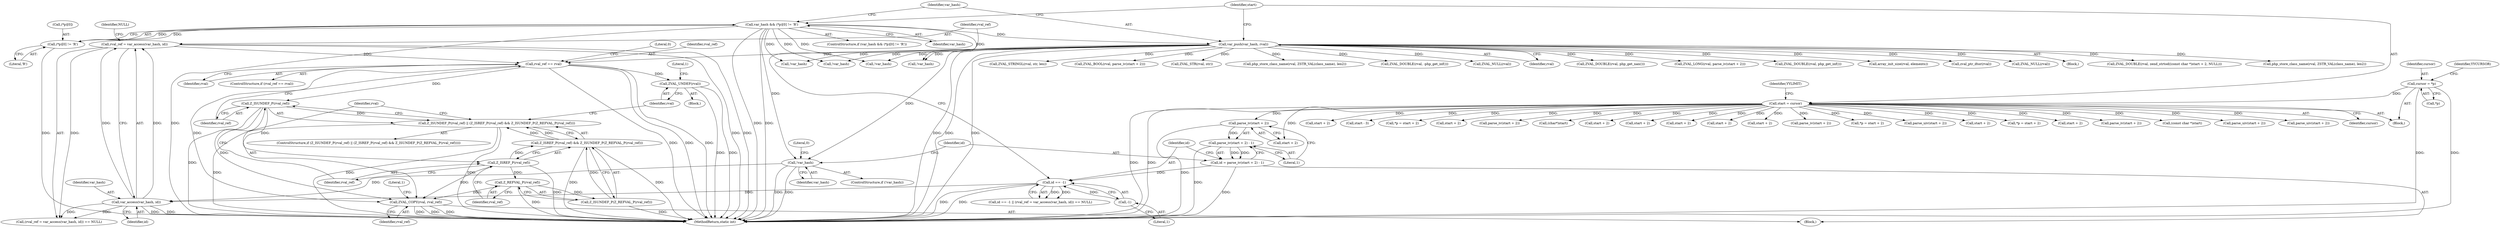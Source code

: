 digraph "0_php-src_20ce2fe8e3c211a42fee05a461a5881be9a8790e?w=1@pointer" {
"1002255" [label="(Call,rval_ref == rval)"];
"1002245" [label="(Call,rval_ref = var_access(var_hash, id))"];
"1002247" [label="(Call,var_access(var_hash, id))"];
"1002226" [label="(Call,!var_hash)"];
"1000141" [label="(Call,var_push(var_hash, rval))"];
"1000132" [label="(Call,var_hash && (*p)[0] != 'R')"];
"1000134" [label="(Call,(*p)[0] != 'R')"];
"1002240" [label="(Call,id == -1)"];
"1002230" [label="(Call,id = parse_iv(start + 2) - 1)"];
"1002232" [label="(Call,parse_iv(start + 2) - 1)"];
"1002233" [label="(Call,parse_iv(start + 2))"];
"1000144" [label="(Call,start = cursor)"];
"1000120" [label="(Call,cursor = *p)"];
"1002242" [label="(Call,-1)"];
"1002263" [label="(Call,Z_ISUNDEF_P(rval_ref))"];
"1002262" [label="(Call,Z_ISUNDEF_P(rval_ref) || (Z_ISREF_P(rval_ref) && Z_ISUNDEF_P(Z_REFVAL_P(rval_ref))))"];
"1002266" [label="(Call,Z_ISREF_P(rval_ref))"];
"1002265" [label="(Call,Z_ISREF_P(rval_ref) && Z_ISUNDEF_P(Z_REFVAL_P(rval_ref)))"];
"1002269" [label="(Call,Z_REFVAL_P(rval_ref))"];
"1002268" [label="(Call,Z_ISUNDEF_P(Z_REFVAL_P(rval_ref)))"];
"1002276" [label="(Call,ZVAL_COPY(rval, rval_ref))"];
"1002272" [label="(Call,ZVAL_UNDEF(rval))"];
"1001907" [label="(Call,ZVAL_NULL(rval))"];
"1002375" [label="(Call,parse_iv(start + 2))"];
"1002226" [label="(Call,!var_hash)"];
"1000142" [label="(Identifier,var_hash)"];
"1000140" [label="(Block,)"];
"1001649" [label="(Call,ZVAL_DOUBLE(rval, zend_strtod((const char *)start + 2, NULL)))"];
"1001864" [label="(Call,(char*)start)"];
"1000153" [label="(Identifier,YYLIMIT)"];
"1002267" [label="(Identifier,rval_ref)"];
"1000800" [label="(Call,php_store_class_name(rval, ZSTR_VAL(class_name), len2))"];
"1002275" [label="(Literal,1)"];
"1001295" [label="(Call,start + 2)"];
"1000111" [label="(Block,)"];
"1001146" [label="(Call,start + 2)"];
"1002122" [label="(Call,start + 2)"];
"1001359" [label="(Call,ZVAL_STRINGL(rval, str, len))"];
"1002119" [label="(Call,ZVAL_BOOL(rval, parse_iv(start + 2)))"];
"1002245" [label="(Call,rval_ref = var_access(var_hash, id))"];
"1000145" [label="(Identifier,start)"];
"1000905" [label="(Call,!var_hash)"];
"1002376" [label="(Call,start + 2)"];
"1002247" [label="(Call,var_access(var_hash, id))"];
"1000488" [label="(Call,start + 2)"];
"1000121" [label="(Identifier,cursor)"];
"1002231" [label="(Identifier,id)"];
"1002243" [label="(Literal,1)"];
"1002244" [label="(Call,(rval_ref = var_access(var_hash, id)) == NULL)"];
"1002225" [label="(ControlStructure,if (!var_hash))"];
"1000141" [label="(Call,var_push(var_hash, rval))"];
"1002262" [label="(Call,Z_ISUNDEF_P(rval_ref) || (Z_ISREF_P(rval_ref) && Z_ISUNDEF_P(Z_REFVAL_P(rval_ref))))"];
"1002368" [label="(Call,!var_hash)"];
"1001203" [label="(Call,ZVAL_STR(rval, str))"];
"1000135" [label="(Call,(*p)[0])"];
"1002432" [label="(MethodReturn,static int)"];
"1000783" [label="(Call,php_store_class_name(rval, ZSTR_VAL(class_name), len2))"];
"1002242" [label="(Call,-1)"];
"1002230" [label="(Call,id = parse_iv(start + 2) - 1)"];
"1000999" [label="(Call,parse_iv(start + 2))"];
"1002239" [label="(Call,id == -1 || (rval_ref = var_access(var_hash, id)) == NULL)"];
"1002249" [label="(Identifier,id)"];
"1001008" [label="(Call,!var_hash)"];
"1000134" [label="(Call,(*p)[0] != 'R')"];
"1002269" [label="(Call,Z_REFVAL_P(rval_ref))"];
"1002233" [label="(Call,parse_iv(start + 2))"];
"1000470" [label="(Call,!var_hash)"];
"1000126" [label="(Identifier,YYCURSOR)"];
"1001308" [label="(Call,*p = start + 2)"];
"1001901" [label="(Call,ZVAL_DOUBLE(rval, -php_get_inf()))"];
"1001129" [label="(Call,parse_uiv(start + 2))"];
"1000132" [label="(Call,var_hash && (*p)[0] != 'R')"];
"1002135" [label="(Call,ZVAL_NULL(rval))"];
"1002246" [label="(Identifier,rval_ref)"];
"1001130" [label="(Call,start + 2)"];
"1000143" [label="(Identifier,rval)"];
"1002254" [label="(ControlStructure,if (rval_ref == rval))"];
"1002272" [label="(Call,ZVAL_UNDEF(rval))"];
"1002257" [label="(Identifier,rval)"];
"1002250" [label="(Identifier,NULL)"];
"1002278" [label="(Identifier,rval_ref)"];
"1001871" [label="(Call,ZVAL_DOUBLE(rval, php_get_nan()))"];
"1002277" [label="(Identifier,rval)"];
"1002078" [label="(Call,ZVAL_LONG(rval, parse_iv(start + 2)))"];
"1001143" [label="(Call,*p = start + 2)"];
"1001311" [label="(Call,start + 2)"];
"1002121" [label="(Call,parse_iv(start + 2))"];
"1002255" [label="(Call,rval_ref == rval)"];
"1002241" [label="(Identifier,id)"];
"1002227" [label="(Identifier,var_hash)"];
"1000122" [label="(Call,*p)"];
"1001653" [label="(Call,(const char *)start)"];
"1001294" [label="(Call,parse_uiv(start + 2))"];
"1002268" [label="(Call,Z_ISUNDEF_P(Z_REFVAL_P(rval_ref)))"];
"1000487" [label="(Call,parse_uiv(start + 2))"];
"1000146" [label="(Identifier,cursor)"];
"1002237" [label="(Literal,1)"];
"1000144" [label="(Call,start = cursor)"];
"1002280" [label="(Literal,1)"];
"1002256" [label="(Identifier,rval_ref)"];
"1002265" [label="(Call,Z_ISREF_P(rval_ref) && Z_ISUNDEF_P(Z_REFVAL_P(rval_ref)))"];
"1002266" [label="(Call,Z_ISREF_P(rval_ref))"];
"1002234" [label="(Call,start + 2)"];
"1001886" [label="(Call,ZVAL_DOUBLE(rval, php_get_inf()))"];
"1002270" [label="(Identifier,rval_ref)"];
"1000508" [label="(Call,start + 2)"];
"1002240" [label="(Call,id == -1)"];
"1002276" [label="(Call,ZVAL_COPY(rval, rval_ref))"];
"1002009" [label="(Call,start - 3)"];
"1002273" [label="(Identifier,rval)"];
"1000131" [label="(ControlStructure,if (var_hash && (*p)[0] != 'R'))"];
"1000133" [label="(Identifier,var_hash)"];
"1002263" [label="(Call,Z_ISUNDEF_P(rval_ref))"];
"1002271" [label="(Block,)"];
"1001019" [label="(Call,array_init_size(rval, elements))"];
"1000139" [label="(Literal,'R')"];
"1000120" [label="(Call,cursor = *p)"];
"1002219" [label="(Block,)"];
"1002396" [label="(Call,zval_ptr_dtor(rval))"];
"1002261" [label="(ControlStructure,if (Z_ISUNDEF_P(rval_ref) || (Z_ISREF_P(rval_ref) && Z_ISUNDEF_P(Z_REFVAL_P(rval_ref)))))"];
"1002248" [label="(Identifier,var_hash)"];
"1000505" [label="(Call,*p = start + 2)"];
"1002229" [label="(Literal,0)"];
"1002260" [label="(Literal,0)"];
"1001000" [label="(Call,start + 2)"];
"1002264" [label="(Identifier,rval_ref)"];
"1002232" [label="(Call,parse_iv(start + 2) - 1)"];
"1002255" -> "1002254"  [label="AST: "];
"1002255" -> "1002257"  [label="CFG: "];
"1002256" -> "1002255"  [label="AST: "];
"1002257" -> "1002255"  [label="AST: "];
"1002260" -> "1002255"  [label="CFG: "];
"1002264" -> "1002255"  [label="CFG: "];
"1002255" -> "1002432"  [label="DDG: "];
"1002255" -> "1002432"  [label="DDG: "];
"1002255" -> "1002432"  [label="DDG: "];
"1002245" -> "1002255"  [label="DDG: "];
"1000141" -> "1002255"  [label="DDG: "];
"1002255" -> "1002263"  [label="DDG: "];
"1002255" -> "1002272"  [label="DDG: "];
"1002255" -> "1002276"  [label="DDG: "];
"1002245" -> "1002244"  [label="AST: "];
"1002245" -> "1002247"  [label="CFG: "];
"1002246" -> "1002245"  [label="AST: "];
"1002247" -> "1002245"  [label="AST: "];
"1002250" -> "1002245"  [label="CFG: "];
"1002245" -> "1002432"  [label="DDG: "];
"1002245" -> "1002432"  [label="DDG: "];
"1002245" -> "1002244"  [label="DDG: "];
"1002247" -> "1002245"  [label="DDG: "];
"1002247" -> "1002245"  [label="DDG: "];
"1002247" -> "1002249"  [label="CFG: "];
"1002248" -> "1002247"  [label="AST: "];
"1002249" -> "1002247"  [label="AST: "];
"1002247" -> "1002432"  [label="DDG: "];
"1002247" -> "1002432"  [label="DDG: "];
"1002247" -> "1002244"  [label="DDG: "];
"1002247" -> "1002244"  [label="DDG: "];
"1002226" -> "1002247"  [label="DDG: "];
"1002240" -> "1002247"  [label="DDG: "];
"1002226" -> "1002225"  [label="AST: "];
"1002226" -> "1002227"  [label="CFG: "];
"1002227" -> "1002226"  [label="AST: "];
"1002229" -> "1002226"  [label="CFG: "];
"1002231" -> "1002226"  [label="CFG: "];
"1002226" -> "1002432"  [label="DDG: "];
"1002226" -> "1002432"  [label="DDG: "];
"1000141" -> "1002226"  [label="DDG: "];
"1000132" -> "1002226"  [label="DDG: "];
"1000141" -> "1000140"  [label="AST: "];
"1000141" -> "1000143"  [label="CFG: "];
"1000142" -> "1000141"  [label="AST: "];
"1000143" -> "1000141"  [label="AST: "];
"1000145" -> "1000141"  [label="CFG: "];
"1000141" -> "1002432"  [label="DDG: "];
"1000141" -> "1002432"  [label="DDG: "];
"1000141" -> "1002432"  [label="DDG: "];
"1000132" -> "1000141"  [label="DDG: "];
"1000141" -> "1000470"  [label="DDG: "];
"1000141" -> "1000783"  [label="DDG: "];
"1000141" -> "1000800"  [label="DDG: "];
"1000141" -> "1000905"  [label="DDG: "];
"1000141" -> "1001008"  [label="DDG: "];
"1000141" -> "1001019"  [label="DDG: "];
"1000141" -> "1001203"  [label="DDG: "];
"1000141" -> "1001359"  [label="DDG: "];
"1000141" -> "1001649"  [label="DDG: "];
"1000141" -> "1001871"  [label="DDG: "];
"1000141" -> "1001886"  [label="DDG: "];
"1000141" -> "1001901"  [label="DDG: "];
"1000141" -> "1001907"  [label="DDG: "];
"1000141" -> "1002078"  [label="DDG: "];
"1000141" -> "1002119"  [label="DDG: "];
"1000141" -> "1002135"  [label="DDG: "];
"1000141" -> "1002368"  [label="DDG: "];
"1000141" -> "1002396"  [label="DDG: "];
"1000132" -> "1000131"  [label="AST: "];
"1000132" -> "1000133"  [label="CFG: "];
"1000132" -> "1000134"  [label="CFG: "];
"1000133" -> "1000132"  [label="AST: "];
"1000134" -> "1000132"  [label="AST: "];
"1000142" -> "1000132"  [label="CFG: "];
"1000145" -> "1000132"  [label="CFG: "];
"1000132" -> "1002432"  [label="DDG: "];
"1000132" -> "1002432"  [label="DDG: "];
"1000132" -> "1002432"  [label="DDG: "];
"1000134" -> "1000132"  [label="DDG: "];
"1000134" -> "1000132"  [label="DDG: "];
"1000132" -> "1000470"  [label="DDG: "];
"1000132" -> "1000905"  [label="DDG: "];
"1000132" -> "1001008"  [label="DDG: "];
"1000132" -> "1002368"  [label="DDG: "];
"1000134" -> "1000139"  [label="CFG: "];
"1000135" -> "1000134"  [label="AST: "];
"1000139" -> "1000134"  [label="AST: "];
"1000134" -> "1002432"  [label="DDG: "];
"1002240" -> "1002239"  [label="AST: "];
"1002240" -> "1002242"  [label="CFG: "];
"1002241" -> "1002240"  [label="AST: "];
"1002242" -> "1002240"  [label="AST: "];
"1002246" -> "1002240"  [label="CFG: "];
"1002239" -> "1002240"  [label="CFG: "];
"1002240" -> "1002432"  [label="DDG: "];
"1002240" -> "1002432"  [label="DDG: "];
"1002240" -> "1002239"  [label="DDG: "];
"1002240" -> "1002239"  [label="DDG: "];
"1002230" -> "1002240"  [label="DDG: "];
"1002242" -> "1002240"  [label="DDG: "];
"1002230" -> "1002219"  [label="AST: "];
"1002230" -> "1002232"  [label="CFG: "];
"1002231" -> "1002230"  [label="AST: "];
"1002232" -> "1002230"  [label="AST: "];
"1002241" -> "1002230"  [label="CFG: "];
"1002230" -> "1002432"  [label="DDG: "];
"1002232" -> "1002230"  [label="DDG: "];
"1002232" -> "1002230"  [label="DDG: "];
"1002232" -> "1002237"  [label="CFG: "];
"1002233" -> "1002232"  [label="AST: "];
"1002237" -> "1002232"  [label="AST: "];
"1002232" -> "1002432"  [label="DDG: "];
"1002233" -> "1002232"  [label="DDG: "];
"1002233" -> "1002234"  [label="CFG: "];
"1002234" -> "1002233"  [label="AST: "];
"1002237" -> "1002233"  [label="CFG: "];
"1002233" -> "1002432"  [label="DDG: "];
"1000144" -> "1002233"  [label="DDG: "];
"1000144" -> "1000111"  [label="AST: "];
"1000144" -> "1000146"  [label="CFG: "];
"1000145" -> "1000144"  [label="AST: "];
"1000146" -> "1000144"  [label="AST: "];
"1000153" -> "1000144"  [label="CFG: "];
"1000144" -> "1002432"  [label="DDG: "];
"1000144" -> "1002432"  [label="DDG: "];
"1000120" -> "1000144"  [label="DDG: "];
"1000144" -> "1000487"  [label="DDG: "];
"1000144" -> "1000488"  [label="DDG: "];
"1000144" -> "1000505"  [label="DDG: "];
"1000144" -> "1000508"  [label="DDG: "];
"1000144" -> "1000999"  [label="DDG: "];
"1000144" -> "1001000"  [label="DDG: "];
"1000144" -> "1001129"  [label="DDG: "];
"1000144" -> "1001130"  [label="DDG: "];
"1000144" -> "1001143"  [label="DDG: "];
"1000144" -> "1001146"  [label="DDG: "];
"1000144" -> "1001294"  [label="DDG: "];
"1000144" -> "1001295"  [label="DDG: "];
"1000144" -> "1001308"  [label="DDG: "];
"1000144" -> "1001311"  [label="DDG: "];
"1000144" -> "1001653"  [label="DDG: "];
"1000144" -> "1001864"  [label="DDG: "];
"1000144" -> "1002009"  [label="DDG: "];
"1000144" -> "1002121"  [label="DDG: "];
"1000144" -> "1002122"  [label="DDG: "];
"1000144" -> "1002234"  [label="DDG: "];
"1000144" -> "1002375"  [label="DDG: "];
"1000144" -> "1002376"  [label="DDG: "];
"1000120" -> "1000111"  [label="AST: "];
"1000120" -> "1000122"  [label="CFG: "];
"1000121" -> "1000120"  [label="AST: "];
"1000122" -> "1000120"  [label="AST: "];
"1000126" -> "1000120"  [label="CFG: "];
"1000120" -> "1002432"  [label="DDG: "];
"1000120" -> "1002432"  [label="DDG: "];
"1002242" -> "1002243"  [label="CFG: "];
"1002243" -> "1002242"  [label="AST: "];
"1002263" -> "1002262"  [label="AST: "];
"1002263" -> "1002264"  [label="CFG: "];
"1002264" -> "1002263"  [label="AST: "];
"1002267" -> "1002263"  [label="CFG: "];
"1002262" -> "1002263"  [label="CFG: "];
"1002263" -> "1002432"  [label="DDG: "];
"1002263" -> "1002262"  [label="DDG: "];
"1002263" -> "1002266"  [label="DDG: "];
"1002263" -> "1002276"  [label="DDG: "];
"1002262" -> "1002261"  [label="AST: "];
"1002262" -> "1002265"  [label="CFG: "];
"1002265" -> "1002262"  [label="AST: "];
"1002273" -> "1002262"  [label="CFG: "];
"1002277" -> "1002262"  [label="CFG: "];
"1002262" -> "1002432"  [label="DDG: "];
"1002262" -> "1002432"  [label="DDG: "];
"1002262" -> "1002432"  [label="DDG: "];
"1002265" -> "1002262"  [label="DDG: "];
"1002265" -> "1002262"  [label="DDG: "];
"1002266" -> "1002265"  [label="AST: "];
"1002266" -> "1002267"  [label="CFG: "];
"1002267" -> "1002266"  [label="AST: "];
"1002270" -> "1002266"  [label="CFG: "];
"1002265" -> "1002266"  [label="CFG: "];
"1002266" -> "1002432"  [label="DDG: "];
"1002266" -> "1002265"  [label="DDG: "];
"1002266" -> "1002269"  [label="DDG: "];
"1002266" -> "1002276"  [label="DDG: "];
"1002265" -> "1002268"  [label="CFG: "];
"1002268" -> "1002265"  [label="AST: "];
"1002265" -> "1002432"  [label="DDG: "];
"1002265" -> "1002432"  [label="DDG: "];
"1002268" -> "1002265"  [label="DDG: "];
"1002269" -> "1002268"  [label="AST: "];
"1002269" -> "1002270"  [label="CFG: "];
"1002270" -> "1002269"  [label="AST: "];
"1002268" -> "1002269"  [label="CFG: "];
"1002269" -> "1002432"  [label="DDG: "];
"1002269" -> "1002268"  [label="DDG: "];
"1002269" -> "1002276"  [label="DDG: "];
"1002268" -> "1002432"  [label="DDG: "];
"1002276" -> "1002219"  [label="AST: "];
"1002276" -> "1002278"  [label="CFG: "];
"1002277" -> "1002276"  [label="AST: "];
"1002278" -> "1002276"  [label="AST: "];
"1002280" -> "1002276"  [label="CFG: "];
"1002276" -> "1002432"  [label="DDG: "];
"1002276" -> "1002432"  [label="DDG: "];
"1002276" -> "1002432"  [label="DDG: "];
"1002272" -> "1002271"  [label="AST: "];
"1002272" -> "1002273"  [label="CFG: "];
"1002273" -> "1002272"  [label="AST: "];
"1002275" -> "1002272"  [label="CFG: "];
"1002272" -> "1002432"  [label="DDG: "];
"1002272" -> "1002432"  [label="DDG: "];
}
